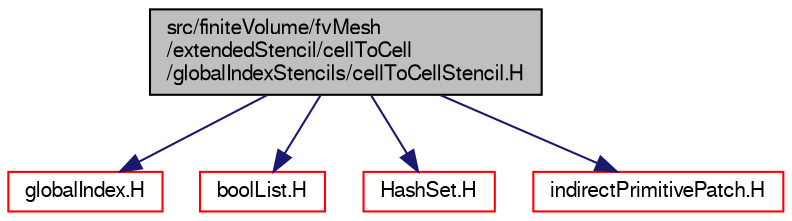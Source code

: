 digraph "src/finiteVolume/fvMesh/extendedStencil/cellToCell/globalIndexStencils/cellToCellStencil.H"
{
  bgcolor="transparent";
  edge [fontname="FreeSans",fontsize="10",labelfontname="FreeSans",labelfontsize="10"];
  node [fontname="FreeSans",fontsize="10",shape=record];
  Node0 [label="src/finiteVolume/fvMesh\l/extendedStencil/cellToCell\l/globalIndexStencils/cellToCellStencil.H",height=0.2,width=0.4,color="black", fillcolor="grey75", style="filled", fontcolor="black"];
  Node0 -> Node1 [color="midnightblue",fontsize="10",style="solid",fontname="FreeSans"];
  Node1 [label="globalIndex.H",height=0.2,width=0.4,color="red",URL="$a11522.html"];
  Node0 -> Node72 [color="midnightblue",fontsize="10",style="solid",fontname="FreeSans"];
  Node72 [label="boolList.H",height=0.2,width=0.4,color="red",URL="$a12152.html"];
  Node0 -> Node73 [color="midnightblue",fontsize="10",style="solid",fontname="FreeSans"];
  Node73 [label="HashSet.H",height=0.2,width=0.4,color="red",URL="$a08471.html"];
  Node0 -> Node75 [color="midnightblue",fontsize="10",style="solid",fontname="FreeSans"];
  Node75 [label="indirectPrimitivePatch.H",height=0.2,width=0.4,color="red",URL="$a11987.html"];
}
